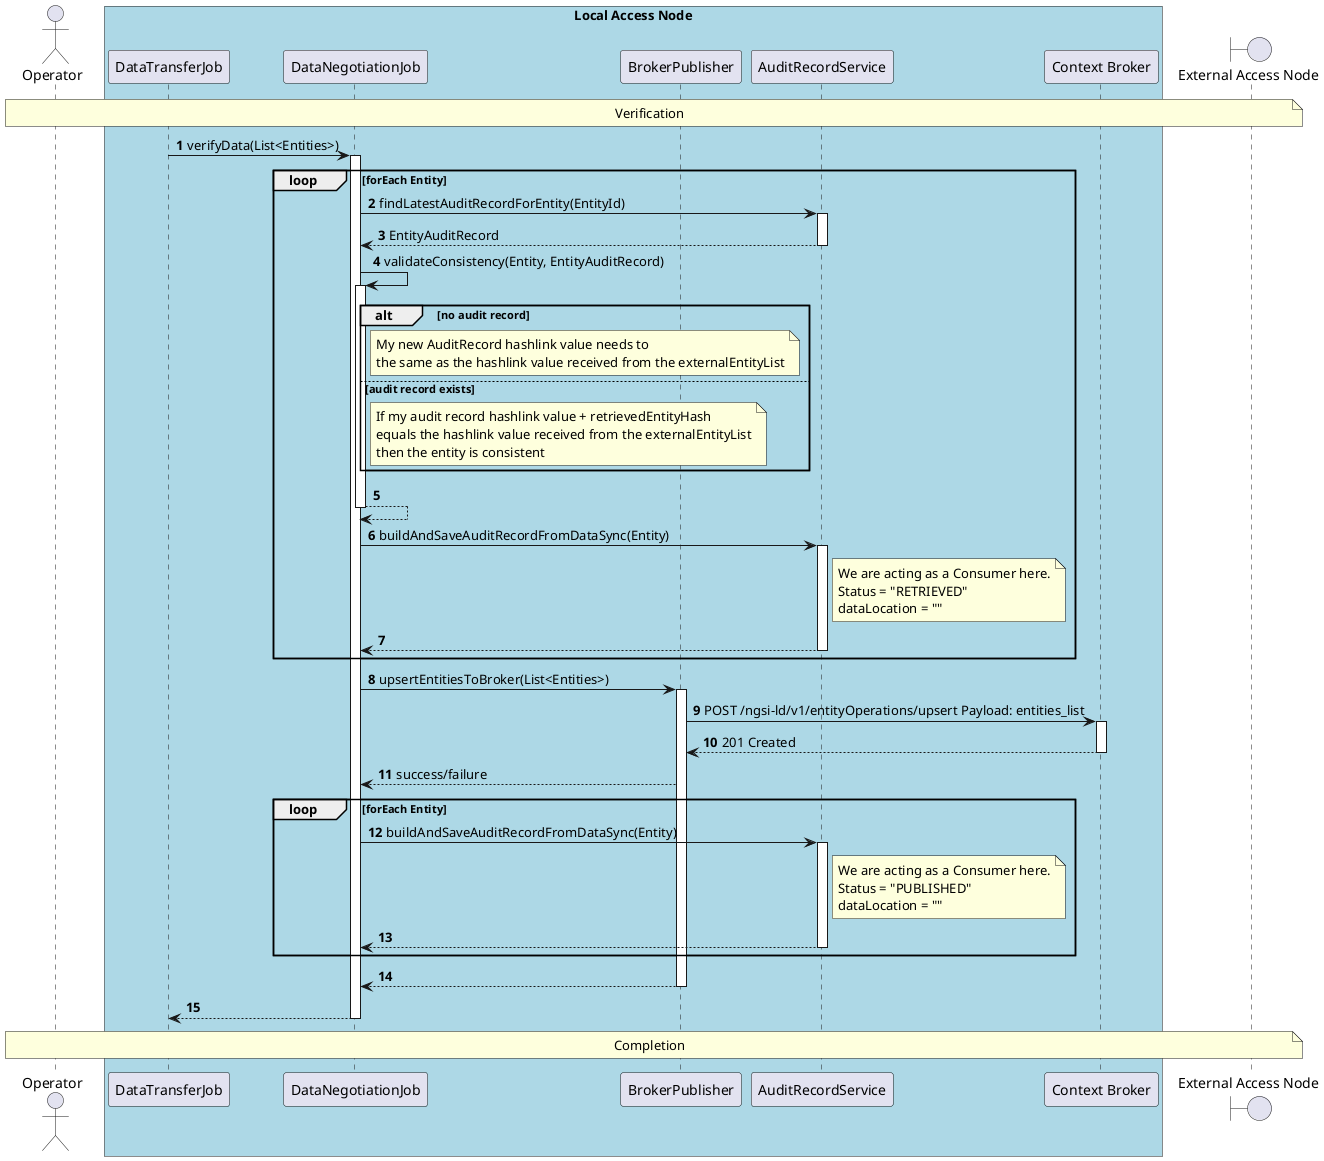 @startuml
'https://plantuml.com/sequence-diagram

'---------- Config ----------------

autonumber
skinparam BoxPadding 10

'---------- Header ----------------

actor "Operator" as operator

box "Local Access Node"  #LightBlue

  participant "DataTransferJob" as dtj
  participant "DataNegotiationJob" as dnj
  participant "BrokerPublisher" as bp
  participant "AuditRecordService" as ars
  participant "Context Broker" as cb

end box

boundary "External Access Node" as external_access_node

'---------- Diagram ----------------

note over operator, external_access_node
    Verification
end note

    dtj -> dnj++: verifyData(List<Entities>)
        loop forEach Entity
            dnj -> ars++: findLatestAuditRecordForEntity(EntityId)
            return EntityAuditRecord
            dnj -> dnj++: validateConsistency(Entity, EntityAuditRecord)
                alt no audit record
                    note right of dnj
                        My new AuditRecord hashlink value needs to
                        the same as the hashlink value received from the externalEntityList
                    end note
                else audit record exists
                    note right of dnj
                        If my audit record hashlink value + retrievedEntityHash
                        equals the hashlink value received from the externalEntityList
                        then the entity is consistent
                    end note
                end
            return

            dnj -> ars++: buildAndSaveAuditRecordFromDataSync(Entity)
                note right of ars
                    We are acting as a Consumer here.
                    Status = "RETRIEVED"
                    dataLocation = ""
                end note
                return
        end


        dnj -> bp++: upsertEntitiesToBroker(List<Entities>)
            bp -> cb++: POST /ngsi-ld/v1/entityOperations/upsert Payload: entities_list
            return 201 Created
        bp --> dnj: success/failure

        loop forEach Entity
            dnj -> ars++: buildAndSaveAuditRecordFromDataSync(Entity)
            note right of ars
                We are acting as a Consumer here.
                Status = "PUBLISHED"
                dataLocation = ""
            end note
            return
        end
    return
return

note over operator, external_access_node
    Completion
end note

@enduml